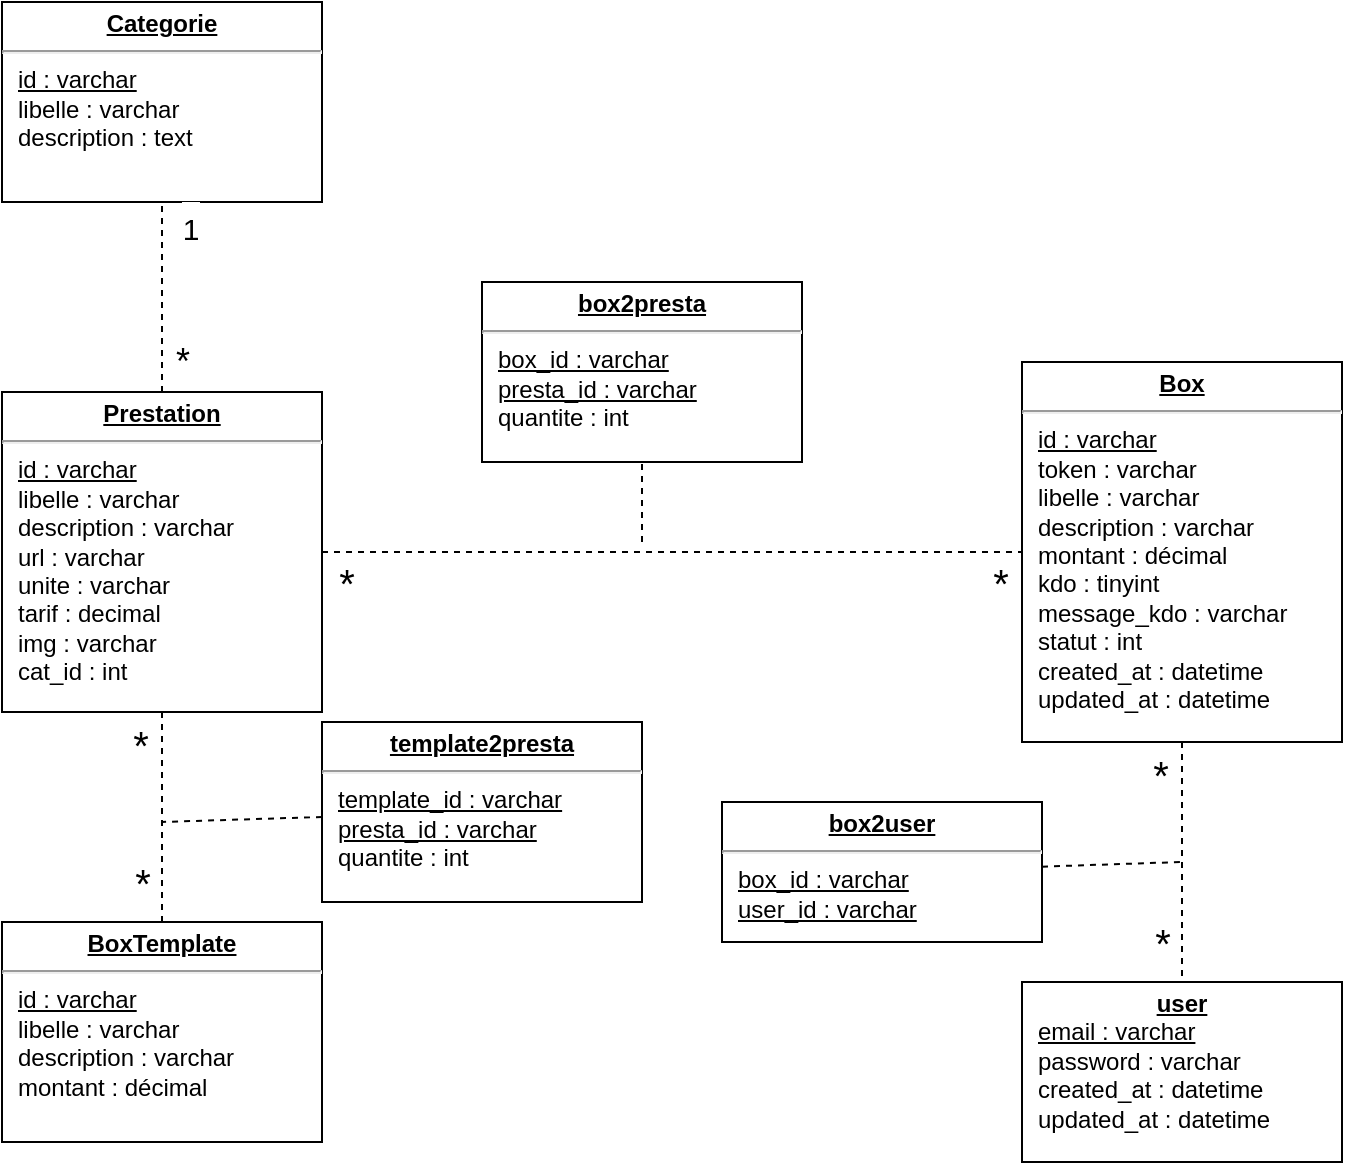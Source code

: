 <mxfile version="20.6.1" type="device"><diagram id="r3WXwq6cl73oTVRpT39r" name="Page-1"><mxGraphModel dx="1038" dy="641" grid="1" gridSize="10" guides="1" tooltips="1" connect="1" arrows="1" fold="1" page="1" pageScale="1" pageWidth="827" pageHeight="1169" math="0" shadow="0"><root><mxCell id="0"/><mxCell id="1" parent="0"/><mxCell id="6XuD6zhszfb8cdWA4dwT-2" value="&lt;p style=&quot;margin:0px;margin-top:4px;text-align:center;text-decoration:underline;&quot;&gt;&lt;b&gt;Box&lt;/b&gt;&lt;/p&gt;&lt;hr&gt;&lt;p style=&quot;margin:0px;margin-left:8px;&quot;&gt;&lt;u&gt;id : varchar&lt;/u&gt;&lt;/p&gt;&lt;p style=&quot;margin:0px;margin-left:8px;&quot;&gt;token : varchar&lt;/p&gt;&lt;p style=&quot;margin:0px;margin-left:8px;&quot;&gt;libelle : varchar&lt;/p&gt;&lt;p style=&quot;margin:0px;margin-left:8px;&quot;&gt;description : varchar&lt;/p&gt;&lt;p style=&quot;margin:0px;margin-left:8px;&quot;&gt;montant : décimal&lt;/p&gt;&lt;p style=&quot;margin:0px;margin-left:8px;&quot;&gt;kdo : tinyint&lt;/p&gt;&lt;p style=&quot;margin:0px;margin-left:8px;&quot;&gt;message_kdo : varchar&lt;/p&gt;&lt;p style=&quot;margin:0px;margin-left:8px;&quot;&gt;statut : int&lt;/p&gt;&lt;p style=&quot;margin:0px;margin-left:8px;&quot;&gt;created_at : datetime&lt;/p&gt;&lt;p style=&quot;margin:0px;margin-left:8px;&quot;&gt;updated_at : datetime&lt;/p&gt;" style="verticalAlign=top;align=left;overflow=fill;fontSize=12;fontFamily=Helvetica;html=1;" parent="1" vertex="1"><mxGeometry x="590" y="280" width="160" height="190" as="geometry"/></mxCell><mxCell id="6XuD6zhszfb8cdWA4dwT-3" value="&lt;p style=&quot;margin:0px;margin-top:4px;text-align:center;text-decoration:underline;&quot;&gt;&lt;b&gt;Prestation&lt;/b&gt;&lt;/p&gt;&lt;hr&gt;&lt;p style=&quot;margin:0px;margin-left:8px;&quot;&gt;&lt;u&gt;id : varchar&lt;/u&gt;&lt;/p&gt;&lt;p style=&quot;margin:0px;margin-left:8px;&quot;&gt;libelle : varchar&lt;/p&gt;&lt;p style=&quot;margin:0px;margin-left:8px;&quot;&gt;description : varchar&lt;/p&gt;&lt;p style=&quot;margin:0px;margin-left:8px;&quot;&gt;url : varchar&lt;/p&gt;&lt;p style=&quot;margin:0px;margin-left:8px;&quot;&gt;unite : varchar&lt;/p&gt;&lt;p style=&quot;margin:0px;margin-left:8px;&quot;&gt;tarif : decimal&lt;/p&gt;&lt;p style=&quot;margin:0px;margin-left:8px;&quot;&gt;img : varchar&lt;/p&gt;&lt;p style=&quot;margin:0px;margin-left:8px;&quot;&gt;cat_id : int&lt;/p&gt;" style="verticalAlign=top;align=left;overflow=fill;fontSize=12;fontFamily=Helvetica;html=1;" parent="1" vertex="1"><mxGeometry x="80" y="295" width="160" height="160" as="geometry"/></mxCell><mxCell id="6XuD6zhszfb8cdWA4dwT-4" value="" style="endArrow=none;dashed=1;html=1;rounded=0;" parent="1" source="6XuD6zhszfb8cdWA4dwT-3" target="6XuD6zhszfb8cdWA4dwT-2" edge="1"><mxGeometry width="50" height="50" relative="1" as="geometry"><mxPoint x="390" y="360" as="sourcePoint"/><mxPoint x="440" y="310" as="targetPoint"/></mxGeometry></mxCell><mxCell id="6XuD6zhszfb8cdWA4dwT-7" value="&lt;font style=&quot;font-size: 20px;&quot;&gt;*&lt;/font&gt;" style="edgeLabel;html=1;align=center;verticalAlign=middle;resizable=0;points=[];" parent="6XuD6zhszfb8cdWA4dwT-4" vertex="1" connectable="0"><mxGeometry x="-0.897" y="-5" relative="1" as="geometry"><mxPoint x="-6" y="10" as="offset"/></mxGeometry></mxCell><mxCell id="6XuD6zhszfb8cdWA4dwT-8" value="*" style="edgeLabel;html=1;align=center;verticalAlign=middle;resizable=0;points=[];fontSize=20;" parent="6XuD6zhszfb8cdWA4dwT-4" vertex="1" connectable="0"><mxGeometry x="0.909" y="-1" relative="1" as="geometry"><mxPoint x="5" y="14" as="offset"/></mxGeometry></mxCell><mxCell id="6XuD6zhszfb8cdWA4dwT-5" value="&lt;p style=&quot;margin:0px;margin-top:4px;text-align:center;text-decoration:underline;&quot;&gt;&lt;b&gt;box2presta&lt;/b&gt;&lt;/p&gt;&lt;hr&gt;&lt;p style=&quot;margin:0px;margin-left:8px;&quot;&gt;&lt;u&gt;box_id : varchar&lt;/u&gt;&lt;/p&gt;&lt;p style=&quot;margin:0px;margin-left:8px;&quot;&gt;&lt;u&gt;presta_id : varchar&lt;/u&gt;&lt;/p&gt;&lt;p style=&quot;margin:0px;margin-left:8px;&quot;&gt;quantite : int&lt;/p&gt;" style="verticalAlign=top;align=left;overflow=fill;fontSize=12;fontFamily=Helvetica;html=1;" parent="1" vertex="1"><mxGeometry x="320" y="240" width="160" height="90" as="geometry"/></mxCell><mxCell id="6XuD6zhszfb8cdWA4dwT-6" value="" style="endArrow=none;dashed=1;html=1;rounded=0;" parent="1" target="6XuD6zhszfb8cdWA4dwT-5" edge="1"><mxGeometry width="50" height="50" relative="1" as="geometry"><mxPoint x="400" y="370" as="sourcePoint"/><mxPoint x="560" y="385" as="targetPoint"/></mxGeometry></mxCell><mxCell id="6XuD6zhszfb8cdWA4dwT-9" value="&lt;p style=&quot;margin:0px;margin-top:4px;text-align:center;text-decoration:underline;&quot;&gt;&lt;b&gt;Categorie&lt;/b&gt;&lt;/p&gt;&lt;hr&gt;&lt;p style=&quot;margin:0px;margin-left:8px;&quot;&gt;&lt;u&gt;id : varchar&lt;/u&gt;&lt;/p&gt;&lt;p style=&quot;margin:0px;margin-left:8px;&quot;&gt;libelle : varchar&lt;/p&gt;&lt;p style=&quot;margin:0px;margin-left:8px;&quot;&gt;description : text&lt;/p&gt;" style="verticalAlign=top;align=left;overflow=fill;fontSize=12;fontFamily=Helvetica;html=1;" parent="1" vertex="1"><mxGeometry x="80" y="100" width="160" height="100" as="geometry"/></mxCell><mxCell id="6XuD6zhszfb8cdWA4dwT-10" value="" style="endArrow=none;dashed=1;html=1;rounded=0;fontSize=20;" parent="1" source="6XuD6zhszfb8cdWA4dwT-3" target="6XuD6zhszfb8cdWA4dwT-9" edge="1"><mxGeometry width="50" height="50" relative="1" as="geometry"><mxPoint x="400" y="340" as="sourcePoint"/><mxPoint x="450" y="290" as="targetPoint"/></mxGeometry></mxCell><mxCell id="6XuD6zhszfb8cdWA4dwT-11" value="&lt;font style=&quot;font-size: 15px;&quot;&gt;1&lt;/font&gt;" style="edgeLabel;html=1;align=center;verticalAlign=middle;resizable=0;points=[];fontSize=20;" parent="6XuD6zhszfb8cdWA4dwT-10" vertex="1" connectable="0"><mxGeometry x="0.764" y="-2" relative="1" as="geometry"><mxPoint x="12" as="offset"/></mxGeometry></mxCell><mxCell id="6XuD6zhszfb8cdWA4dwT-12" value="&lt;font style=&quot;font-size: 18px;&quot;&gt;*&lt;/font&gt;" style="edgeLabel;html=1;align=center;verticalAlign=middle;resizable=0;points=[];fontSize=15;" parent="6XuD6zhszfb8cdWA4dwT-10" vertex="1" connectable="0"><mxGeometry x="-0.709" y="1" relative="1" as="geometry"><mxPoint x="11" y="-1" as="offset"/></mxGeometry></mxCell><mxCell id="6XuD6zhszfb8cdWA4dwT-13" value="&lt;p style=&quot;margin:0px;margin-top:4px;text-align:center;text-decoration:underline;&quot;&gt;&lt;b&gt;BoxTemplate&lt;/b&gt;&lt;/p&gt;&lt;hr&gt;&lt;p style=&quot;margin:0px;margin-left:8px;&quot;&gt;&lt;u&gt;id : varchar&lt;/u&gt;&lt;/p&gt;&lt;p style=&quot;margin:0px;margin-left:8px;&quot;&gt;libelle : varchar&lt;/p&gt;&lt;p style=&quot;margin:0px;margin-left:8px;&quot;&gt;description : varchar&lt;/p&gt;&lt;p style=&quot;margin:0px;margin-left:8px;&quot;&gt;montant : décimal&lt;/p&gt;" style="verticalAlign=top;align=left;overflow=fill;fontSize=12;fontFamily=Helvetica;html=1;" parent="1" vertex="1"><mxGeometry x="80" y="560" width="160" height="110" as="geometry"/></mxCell><mxCell id="cVyg9eKrDnMaqreVdk-M-1" value="" style="endArrow=none;dashed=1;html=1;rounded=0;" edge="1" parent="1" source="6XuD6zhszfb8cdWA4dwT-3" target="6XuD6zhszfb8cdWA4dwT-13"><mxGeometry width="50" height="50" relative="1" as="geometry"><mxPoint x="220" y="520" as="sourcePoint"/><mxPoint x="540" y="520" as="targetPoint"/></mxGeometry></mxCell><mxCell id="cVyg9eKrDnMaqreVdk-M-2" value="&lt;font style=&quot;font-size: 20px;&quot;&gt;*&lt;/font&gt;" style="edgeLabel;html=1;align=center;verticalAlign=middle;resizable=0;points=[];" vertex="1" connectable="0" parent="cVyg9eKrDnMaqreVdk-M-1"><mxGeometry x="-0.897" y="-5" relative="1" as="geometry"><mxPoint x="-6" y="10" as="offset"/></mxGeometry></mxCell><mxCell id="cVyg9eKrDnMaqreVdk-M-3" value="*" style="edgeLabel;html=1;align=center;verticalAlign=middle;resizable=0;points=[];fontSize=20;" vertex="1" connectable="0" parent="cVyg9eKrDnMaqreVdk-M-1"><mxGeometry x="0.909" y="-1" relative="1" as="geometry"><mxPoint x="-9" y="-15" as="offset"/></mxGeometry></mxCell><mxCell id="cVyg9eKrDnMaqreVdk-M-4" value="&lt;p style=&quot;margin:0px;margin-top:4px;text-align:center;text-decoration:underline;&quot;&gt;&lt;b&gt;template2presta&lt;/b&gt;&lt;/p&gt;&lt;hr&gt;&lt;p style=&quot;margin:0px;margin-left:8px;&quot;&gt;&lt;u&gt;template_id : varchar&lt;/u&gt;&lt;/p&gt;&lt;p style=&quot;margin:0px;margin-left:8px;&quot;&gt;&lt;u&gt;presta_id : varchar&lt;/u&gt;&lt;/p&gt;&lt;p style=&quot;margin:0px;margin-left:8px;&quot;&gt;quantite : int&lt;/p&gt;" style="verticalAlign=top;align=left;overflow=fill;fontSize=12;fontFamily=Helvetica;html=1;" vertex="1" parent="1"><mxGeometry x="240" y="460" width="160" height="90" as="geometry"/></mxCell><mxCell id="cVyg9eKrDnMaqreVdk-M-5" value="" style="endArrow=none;dashed=1;html=1;rounded=0;" edge="1" parent="1" source="cVyg9eKrDnMaqreVdk-M-4"><mxGeometry width="50" height="50" relative="1" as="geometry"><mxPoint x="410" y="380" as="sourcePoint"/><mxPoint x="160" y="510" as="targetPoint"/></mxGeometry></mxCell><mxCell id="cVyg9eKrDnMaqreVdk-M-6" value="&lt;p style=&quot;margin:0px;margin-top:4px;text-align:center;text-decoration:underline;&quot;&gt;&lt;b&gt;user&lt;/b&gt;&lt;/p&gt;&lt;p style=&quot;margin:0px;margin-left:8px;&quot;&gt;&lt;u&gt;email : varchar&lt;/u&gt;&lt;/p&gt;&lt;p style=&quot;margin:0px;margin-left:8px;&quot;&gt;password : varchar&lt;/p&gt;&lt;p style=&quot;margin: 0px 0px 0px 8px;&quot;&gt;created_at : datetime&lt;/p&gt;&lt;p style=&quot;margin: 0px 0px 0px 8px;&quot;&gt;updated_at : datetime&lt;/p&gt;" style="verticalAlign=top;align=left;overflow=fill;fontSize=12;fontFamily=Helvetica;html=1;" vertex="1" parent="1"><mxGeometry x="590" y="590" width="160" height="90" as="geometry"/></mxCell><mxCell id="cVyg9eKrDnMaqreVdk-M-10" value="&lt;p style=&quot;margin:0px;margin-top:4px;text-align:center;text-decoration:underline;&quot;&gt;&lt;b&gt;box2user&lt;/b&gt;&lt;/p&gt;&lt;hr&gt;&lt;p style=&quot;margin:0px;margin-left:8px;&quot;&gt;&lt;u&gt;box_id : varchar&lt;/u&gt;&lt;/p&gt;&lt;p style=&quot;margin:0px;margin-left:8px;&quot;&gt;&lt;u&gt;user_id : varchar&lt;/u&gt;&lt;/p&gt;" style="verticalAlign=top;align=left;overflow=fill;fontSize=12;fontFamily=Helvetica;html=1;" vertex="1" parent="1"><mxGeometry x="440" y="500" width="160" height="70" as="geometry"/></mxCell><mxCell id="cVyg9eKrDnMaqreVdk-M-11" value="" style="endArrow=none;dashed=1;html=1;rounded=0;" edge="1" parent="1" source="6XuD6zhszfb8cdWA4dwT-2" target="cVyg9eKrDnMaqreVdk-M-6"><mxGeometry width="50" height="50" relative="1" as="geometry"><mxPoint x="250" y="385" as="sourcePoint"/><mxPoint x="570" y="385" as="targetPoint"/></mxGeometry></mxCell><mxCell id="cVyg9eKrDnMaqreVdk-M-12" value="&lt;font style=&quot;font-size: 20px;&quot;&gt;*&lt;/font&gt;" style="edgeLabel;html=1;align=center;verticalAlign=middle;resizable=0;points=[];" vertex="1" connectable="0" parent="cVyg9eKrDnMaqreVdk-M-11"><mxGeometry x="-0.897" y="-5" relative="1" as="geometry"><mxPoint x="-6" y="10" as="offset"/></mxGeometry></mxCell><mxCell id="cVyg9eKrDnMaqreVdk-M-13" value="*" style="edgeLabel;html=1;align=center;verticalAlign=middle;resizable=0;points=[];fontSize=20;" vertex="1" connectable="0" parent="cVyg9eKrDnMaqreVdk-M-11"><mxGeometry x="0.909" y="-1" relative="1" as="geometry"><mxPoint x="-9" y="-15" as="offset"/></mxGeometry></mxCell><mxCell id="cVyg9eKrDnMaqreVdk-M-14" value="" style="endArrow=none;dashed=1;html=1;rounded=0;" edge="1" parent="1" source="cVyg9eKrDnMaqreVdk-M-10"><mxGeometry width="50" height="50" relative="1" as="geometry"><mxPoint x="410" y="380" as="sourcePoint"/><mxPoint x="670" y="530" as="targetPoint"/></mxGeometry></mxCell></root></mxGraphModel></diagram></mxfile>